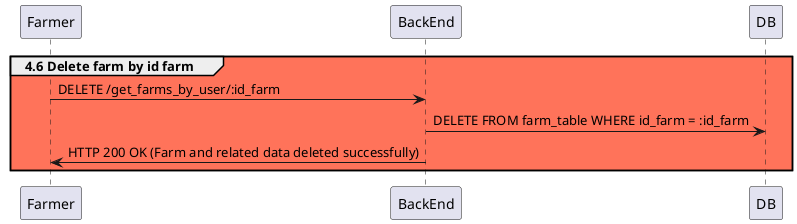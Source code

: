 @startuml

group #FF735A 4.6 Delete farm by id farm 

    Farmer -> BackEnd:  DELETE /get_farms_by_user/:id_farm

    BackEnd -> DB:  DELETE FROM farm_table WHERE id_farm = :id_farm

    BackEnd -> Farmer : HTTP 200 OK (Farm and related data deleted successfully)

end group

@enduml
